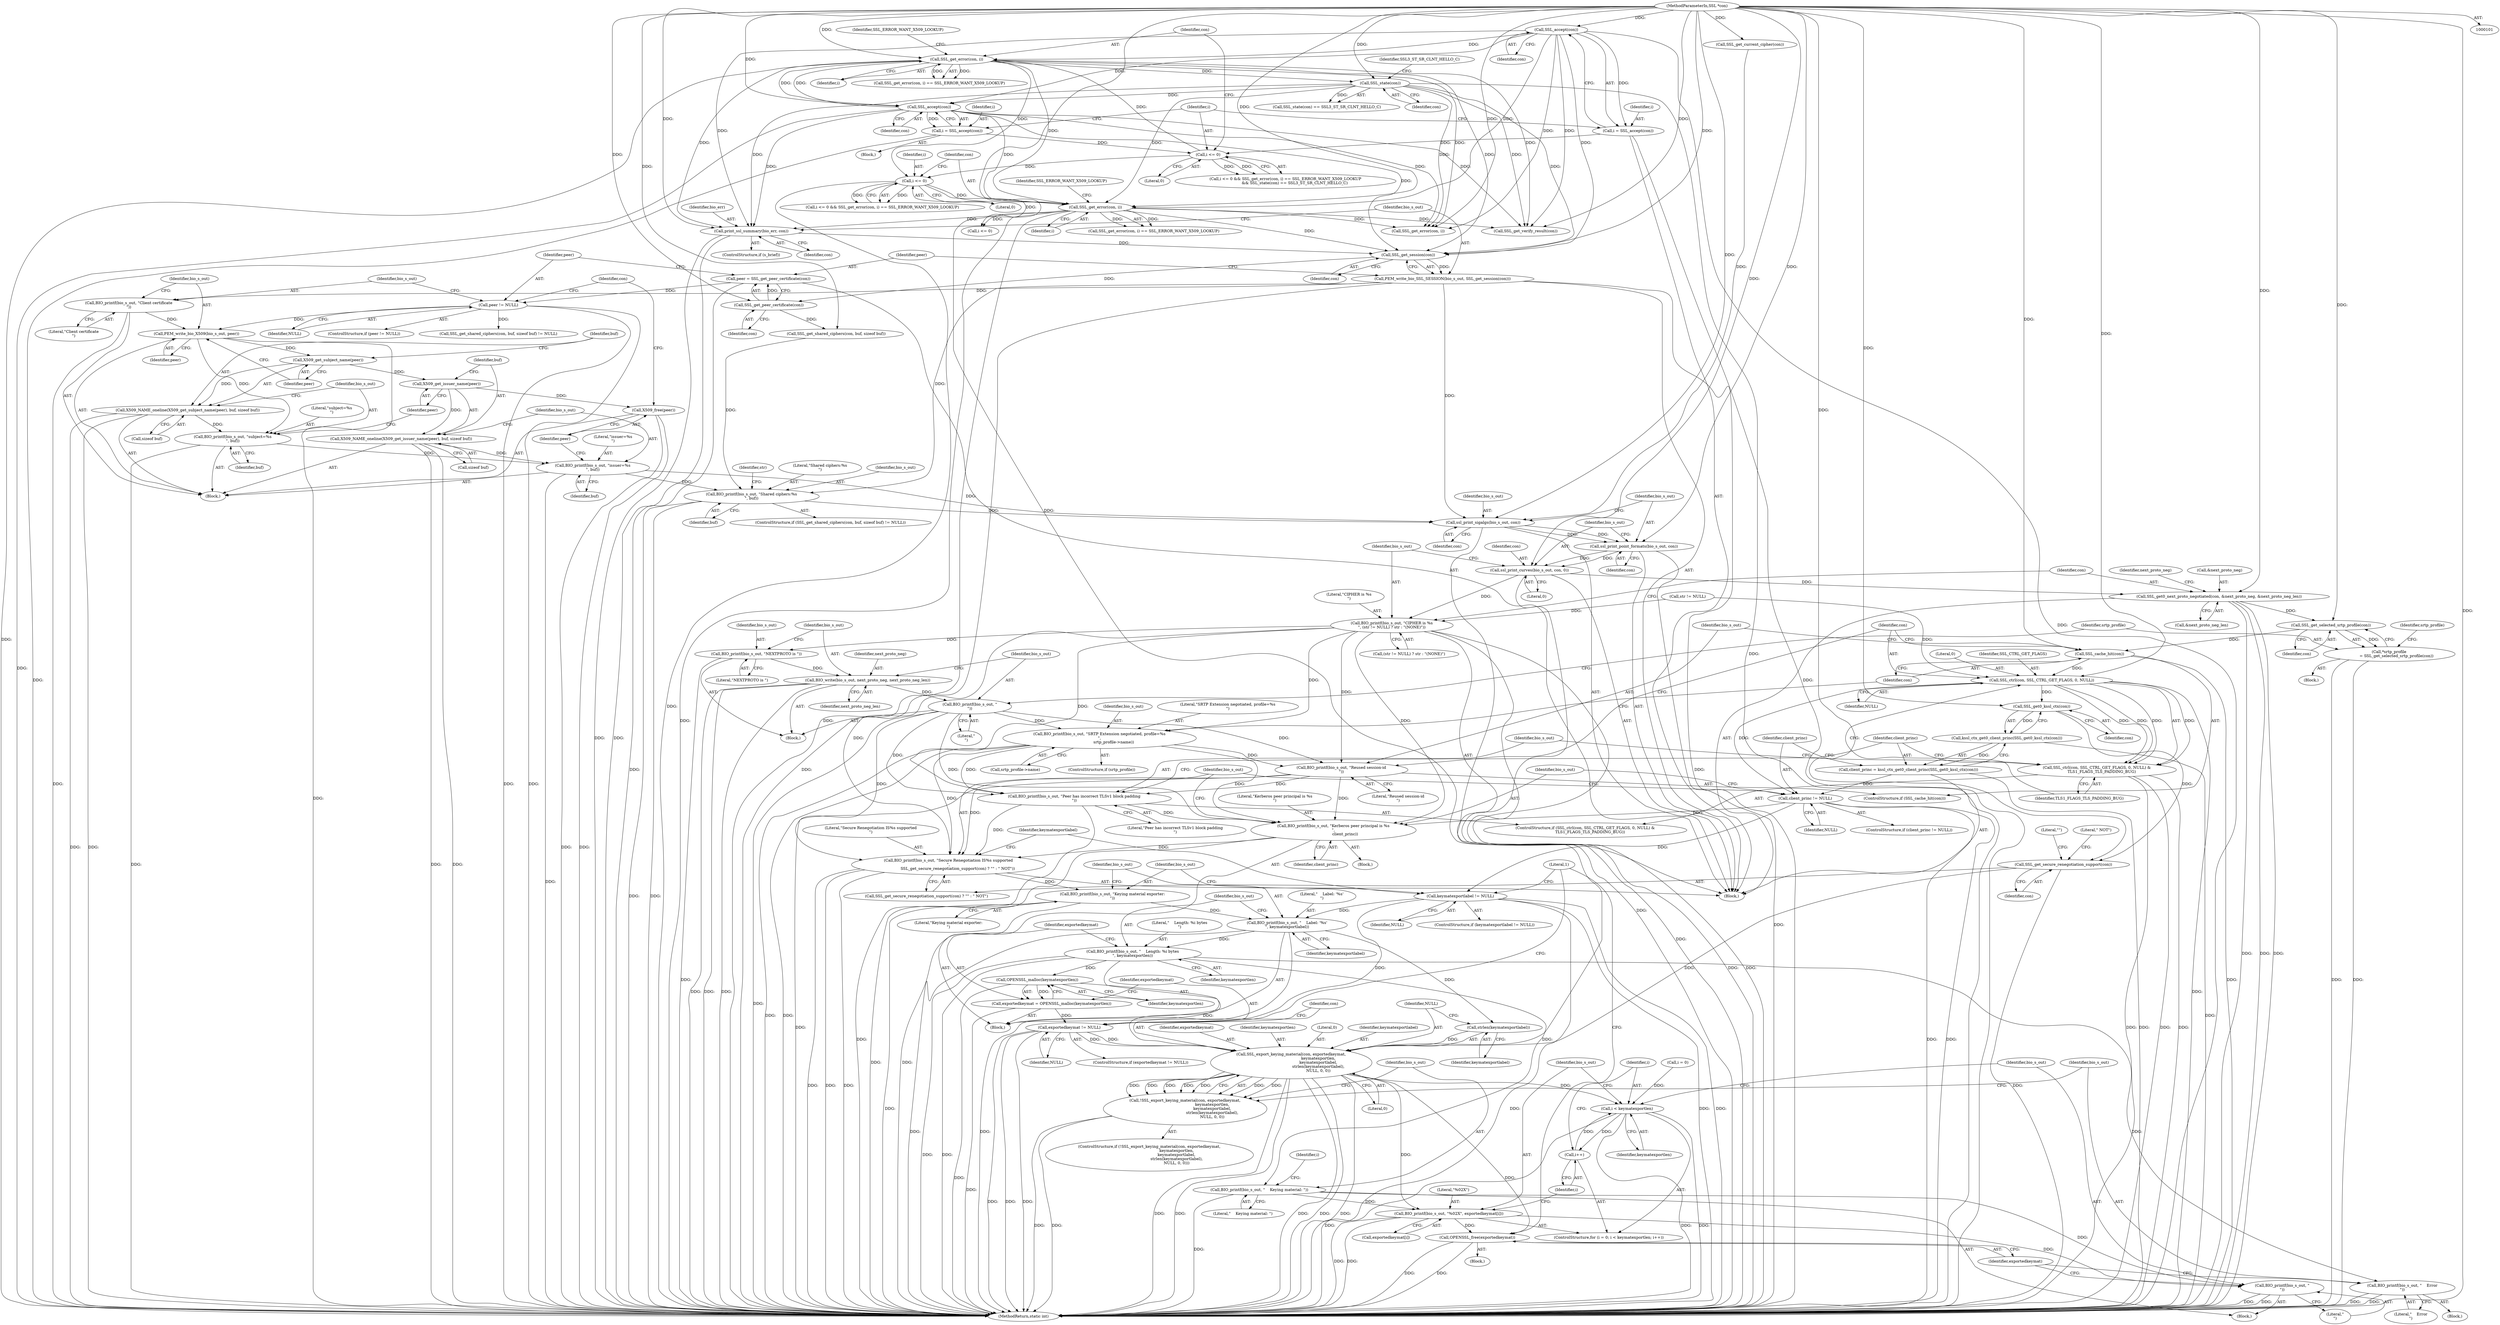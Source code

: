 digraph "0_openssl_259b664f950c2ba66fbf4b0fe5281327904ead21@API" {
"1000257" [label="(Call,PEM_write_bio_X509(bio_s_out, peer))"];
"1000254" [label="(Call,BIO_printf(bio_s_out, \"Client certificate\n\"))"];
"1000241" [label="(Call,PEM_write_bio_SSL_SESSION(bio_s_out, SSL_get_session(con)))"];
"1000243" [label="(Call,SSL_get_session(con))"];
"1000125" [label="(Call,SSL_get_error(con, i))"];
"1000139" [label="(Call,SSL_accept(con))"];
"1000115" [label="(Call,SSL_accept(con))"];
"1000102" [label="(MethodParameterIn,SSL *con)"];
"1000130" [label="(Call,SSL_state(con))"];
"1000120" [label="(Call,i <= 0)"];
"1000113" [label="(Call,i = SSL_accept(con))"];
"1000137" [label="(Call,i = SSL_accept(con))"];
"1000238" [label="(Call,print_ssl_summary(bio_err, con))"];
"1000147" [label="(Call,SSL_get_error(con, i))"];
"1000143" [label="(Call,i <= 0)"];
"1000250" [label="(Call,peer != NULL)"];
"1000245" [label="(Call,peer = SSL_get_peer_certificate(con))"];
"1000247" [label="(Call,SSL_get_peer_certificate(con))"];
"1000261" [label="(Call,X509_get_subject_name(peer))"];
"1000260" [label="(Call,X509_NAME_oneline(X509_get_subject_name(peer), buf, sizeof buf))"];
"1000266" [label="(Call,BIO_printf(bio_s_out, \"subject=%s\n\", buf))"];
"1000276" [label="(Call,BIO_printf(bio_s_out, \"issuer=%s\n\", buf))"];
"1000290" [label="(Call,BIO_printf(bio_s_out, \"Shared ciphers:%s\n\", buf))"];
"1000299" [label="(Call,ssl_print_sigalgs(bio_s_out, con))"];
"1000302" [label="(Call,ssl_print_point_formats(bio_s_out, con))"];
"1000305" [label="(Call,ssl_print_curves(bio_s_out, con, 0))"];
"1000309" [label="(Call,BIO_printf(bio_s_out, \"CIPHER is %s\n\", (str != NULL) ? str : \"(NONE)\"))"];
"1000327" [label="(Call,BIO_printf(bio_s_out, \"NEXTPROTO is \"))"];
"1000330" [label="(Call,BIO_write(bio_s_out, next_proto_neg, next_proto_neg_len))"];
"1000334" [label="(Call,BIO_printf(bio_s_out, \"\n\"))"];
"1000345" [label="(Call,BIO_printf(bio_s_out, \"SRTP Extension negotiated, profile=%s\n\",\n                       srtp_profile->name))"];
"1000354" [label="(Call,BIO_printf(bio_s_out, \"Reused session-id\n\"))"];
"1000365" [label="(Call,BIO_printf(bio_s_out, \"Peer has incorrect TLSv1 block padding\n\"))"];
"1000378" [label="(Call,BIO_printf(bio_s_out, \"Kerberos peer principal is %s\n\",\n                   client_princ))"];
"1000382" [label="(Call,BIO_printf(bio_s_out, \"Secure Renegotiation IS%s supported\n\",\n               SSL_get_secure_renegotiation_support(con) ? \"\" : \" NOT\"))"];
"1000395" [label="(Call,BIO_printf(bio_s_out, \"Keying material exporter:\n\"))"];
"1000398" [label="(Call,BIO_printf(bio_s_out, \"    Label: '%s'\n\", keymatexportlabel))"];
"1000402" [label="(Call,BIO_printf(bio_s_out, \"    Length: %i bytes\n\", keymatexportlen))"];
"1000408" [label="(Call,OPENSSL_malloc(keymatexportlen))"];
"1000406" [label="(Call,exportedkeymat = OPENSSL_malloc(keymatexportlen))"];
"1000411" [label="(Call,exportedkeymat != NULL)"];
"1000417" [label="(Call,SSL_export_keying_material(con, exportedkeymat,\n                                            keymatexportlen,\n                                            keymatexportlabel,\n                                            strlen(keymatexportlabel),\n                                            NULL, 0, 0))"];
"1000416" [label="(Call,!SSL_export_keying_material(con, exportedkeymat,\n                                            keymatexportlen,\n                                            keymatexportlabel,\n                                            strlen(keymatexportlabel),\n                                            NULL, 0, 0))"];
"1000440" [label="(Call,i < keymatexportlen)"];
"1000443" [label="(Call,i++)"];
"1000445" [label="(Call,BIO_printf(bio_s_out, \"%02X\", exportedkeymat[i]))"];
"1000451" [label="(Call,BIO_printf(bio_s_out, \"\n\"))"];
"1000454" [label="(Call,OPENSSL_free(exportedkeymat))"];
"1000428" [label="(Call,BIO_printf(bio_s_out, \"    Error\n\"))"];
"1000433" [label="(Call,BIO_printf(bio_s_out, \"    Keying material: \"))"];
"1000422" [label="(Call,strlen(keymatexportlabel))"];
"1000318" [label="(Call,SSL_get0_next_proto_negotiated(con, &next_proto_neg, &next_proto_neg_len))"];
"1000341" [label="(Call,SSL_get_selected_srtp_profile(con))"];
"1000339" [label="(Call,*srtp_profile\n            = SSL_get_selected_srtp_profile(con))"];
"1000352" [label="(Call,SSL_cache_hit(con))"];
"1000359" [label="(Call,SSL_ctrl(con, SSL_CTRL_GET_FLAGS, 0, NULL))"];
"1000358" [label="(Call,SSL_ctrl(con, SSL_CTRL_GET_FLAGS, 0, NULL) &\n        TLS1_FLAGS_TLS_PADDING_BUG)"];
"1000371" [label="(Call,SSL_get0_kssl_ctx(con))"];
"1000370" [label="(Call,kssl_ctx_get0_client_princ(SSL_get0_kssl_ctx(con)))"];
"1000368" [label="(Call,client_princ = kssl_ctx_get0_client_princ(SSL_get0_kssl_ctx(con)))"];
"1000374" [label="(Call,client_princ != NULL)"];
"1000391" [label="(Call,keymatexportlabel != NULL)"];
"1000386" [label="(Call,SSL_get_secure_renegotiation_support(con))"];
"1000271" [label="(Call,X509_get_issuer_name(peer))"];
"1000270" [label="(Call,X509_NAME_oneline(X509_get_issuer_name(peer), buf, sizeof buf))"];
"1000280" [label="(Call,X509_free(peer))"];
"1000241" [label="(Call,PEM_write_bio_SSL_SESSION(bio_s_out, SSL_get_session(con)))"];
"1000243" [label="(Call,SSL_get_session(con))"];
"1000254" [label="(Call,BIO_printf(bio_s_out, \"Client certificate\n\"))"];
"1000269" [label="(Identifier,buf)"];
"1000355" [label="(Identifier,bio_s_out)"];
"1000383" [label="(Identifier,bio_s_out)"];
"1000435" [label="(Literal,\"    Keying material: \")"];
"1000114" [label="(Identifier,i)"];
"1000332" [label="(Identifier,next_proto_neg)"];
"1000452" [label="(Identifier,bio_s_out)"];
"1000284" [label="(Call,SSL_get_shared_ciphers(con, buf, sizeof buf))"];
"1000347" [label="(Literal,\"SRTP Extension negotiated, profile=%s\n\")"];
"1000322" [label="(Call,&next_proto_neg_len)"];
"1000256" [label="(Literal,\"Client certificate\n\")"];
"1000432" [label="(Block,)"];
"1000266" [label="(Call,BIO_printf(bio_s_out, \"subject=%s\n\", buf))"];
"1000147" [label="(Call,SSL_get_error(con, i))"];
"1000249" [label="(ControlStructure,if (peer != NULL))"];
"1000262" [label="(Identifier,peer)"];
"1000442" [label="(Identifier,keymatexportlen)"];
"1000133" [label="(Block,)"];
"1000348" [label="(Call,srtp_profile->name)"];
"1000404" [label="(Literal,\"    Length: %i bytes\n\")"];
"1000344" [label="(Identifier,srtp_profile)"];
"1000283" [label="(Call,SSL_get_shared_ciphers(con, buf, sizeof buf) != NULL)"];
"1000433" [label="(Call,BIO_printf(bio_s_out, \"    Keying material: \"))"];
"1000331" [label="(Identifier,bio_s_out)"];
"1000278" [label="(Literal,\"issuer=%s\n\")"];
"1000413" [label="(Identifier,NULL)"];
"1000246" [label="(Identifier,peer)"];
"1000137" [label="(Call,i = SSL_accept(con))"];
"1000129" [label="(Call,SSL_state(con) == SSL3_ST_SR_CLNT_HELLO_C)"];
"1000149" [label="(Identifier,i)"];
"1000455" [label="(Identifier,exportedkeymat)"];
"1000410" [label="(ControlStructure,if (exportedkeymat != NULL))"];
"1000370" [label="(Call,kssl_ctx_get0_client_princ(SSL_get0_kssl_ctx(con)))"];
"1000305" [label="(Call,ssl_print_curves(bio_s_out, con, 0))"];
"1000132" [label="(Identifier,SSL3_ST_SR_CLNT_HELLO_C)"];
"1000259" [label="(Identifier,peer)"];
"1000309" [label="(Call,BIO_printf(bio_s_out, \"CIPHER is %s\n\", (str != NULL) ? str : \"(NONE)\"))"];
"1000127" [label="(Identifier,i)"];
"1000422" [label="(Call,strlen(keymatexportlabel))"];
"1000337" [label="(Block,)"];
"1000356" [label="(Literal,\"Reused session-id\n\")"];
"1000333" [label="(Identifier,next_proto_neg_len)"];
"1000124" [label="(Call,SSL_get_error(con, i) == SSL_ERROR_WANT_X509_LOOKUP)"];
"1000120" [label="(Call,i <= 0)"];
"1000319" [label="(Identifier,con)"];
"1000257" [label="(Call,PEM_write_bio_X509(bio_s_out, peer))"];
"1000371" [label="(Call,SSL_get0_kssl_ctx(con))"];
"1000424" [label="(Identifier,NULL)"];
"1000271" [label="(Call,X509_get_issuer_name(peer))"];
"1000311" [label="(Literal,\"CIPHER is %s\n\")"];
"1000146" [label="(Call,SSL_get_error(con, i) == SSL_ERROR_WANT_X509_LOOKUP)"];
"1000343" [label="(ControlStructure,if (srtp_profile))"];
"1000292" [label="(Literal,\"Shared ciphers:%s\n\")"];
"1000377" [label="(Block,)"];
"1000328" [label="(Identifier,bio_s_out)"];
"1000381" [label="(Identifier,client_princ)"];
"1000394" [label="(Block,)"];
"1000242" [label="(Identifier,bio_s_out)"];
"1000445" [label="(Call,BIO_printf(bio_s_out, \"%02X\", exportedkeymat[i]))"];
"1000310" [label="(Identifier,bio_s_out)"];
"1000280" [label="(Call,X509_free(peer))"];
"1000116" [label="(Identifier,con)"];
"1000245" [label="(Call,peer = SSL_get_peer_certificate(con))"];
"1000403" [label="(Identifier,bio_s_out)"];
"1000179" [label="(Call,SSL_get_error(con, i))"];
"1000329" [label="(Literal,\"NEXTPROTO is \")"];
"1000393" [label="(Identifier,NULL)"];
"1000144" [label="(Identifier,i)"];
"1000446" [label="(Identifier,bio_s_out)"];
"1000125" [label="(Call,SSL_get_error(con, i))"];
"1000303" [label="(Identifier,bio_s_out)"];
"1000325" [label="(Identifier,next_proto_neg)"];
"1000128" [label="(Identifier,SSL_ERROR_WANT_X509_LOOKUP)"];
"1000398" [label="(Call,BIO_printf(bio_s_out, \"    Label: '%s'\n\", keymatexportlabel))"];
"1000451" [label="(Call,BIO_printf(bio_s_out, \"\n\"))"];
"1000407" [label="(Identifier,exportedkeymat)"];
"1000419" [label="(Identifier,exportedkeymat)"];
"1000313" [label="(Call,str != NULL)"];
"1000434" [label="(Identifier,bio_s_out)"];
"1000352" [label="(Call,SSL_cache_hit(con))"];
"1000335" [label="(Identifier,bio_s_out)"];
"1000244" [label="(Identifier,con)"];
"1000131" [label="(Identifier,con)"];
"1000429" [label="(Identifier,bio_s_out)"];
"1000264" [label="(Call,sizeof buf)"];
"1000440" [label="(Call,i < keymatexportlen)"];
"1000334" [label="(Call,BIO_printf(bio_s_out, \"\n\"))"];
"1000261" [label="(Call,X509_get_subject_name(peer))"];
"1000138" [label="(Identifier,i)"];
"1000358" [label="(Call,SSL_ctrl(con, SSL_CTRL_GET_FLAGS, 0, NULL) &\n        TLS1_FLAGS_TLS_PADDING_BUG)"];
"1000406" [label="(Call,exportedkeymat = OPENSSL_malloc(keymatexportlen))"];
"1000304" [label="(Identifier,con)"];
"1000143" [label="(Call,i <= 0)"];
"1000302" [label="(Call,ssl_print_point_formats(bio_s_out, con))"];
"1000438" [label="(Identifier,i)"];
"1000308" [label="(Literal,0)"];
"1000130" [label="(Call,SSL_state(con))"];
"1000102" [label="(MethodParameterIn,SSL *con)"];
"1000430" [label="(Literal,\"    Error\n\")"];
"1000285" [label="(Identifier,con)"];
"1000247" [label="(Call,SSL_get_peer_certificate(con))"];
"1000291" [label="(Identifier,bio_s_out)"];
"1000238" [label="(Call,print_ssl_summary(bio_err, con))"];
"1000175" [label="(Call,i <= 0)"];
"1000367" [label="(Literal,\"Peer has incorrect TLSv1 block padding\n\")"];
"1000277" [label="(Identifier,bio_s_out)"];
"1000250" [label="(Call,peer != NULL)"];
"1000376" [label="(Identifier,NULL)"];
"1000268" [label="(Literal,\"subject=%s\n\")"];
"1000140" [label="(Identifier,con)"];
"1000301" [label="(Identifier,con)"];
"1000392" [label="(Identifier,keymatexportlabel)"];
"1000260" [label="(Call,X509_NAME_oneline(X509_get_subject_name(peer), buf, sizeof buf))"];
"1000397" [label="(Literal,\"Keying material exporter:\n\")"];
"1000441" [label="(Identifier,i)"];
"1000389" [label="(Literal,\" NOT\")"];
"1000345" [label="(Call,BIO_printf(bio_s_out, \"SRTP Extension negotiated, profile=%s\n\",\n                       srtp_profile->name))"];
"1000273" [label="(Identifier,buf)"];
"1000139" [label="(Call,SSL_accept(con))"];
"1000122" [label="(Literal,0)"];
"1000380" [label="(Literal,\"Kerberos peer principal is %s\n\")"];
"1000395" [label="(Call,BIO_printf(bio_s_out, \"Keying material exporter:\n\"))"];
"1000251" [label="(Identifier,peer)"];
"1000307" [label="(Identifier,con)"];
"1000318" [label="(Call,SSL_get0_next_proto_negotiated(con, &next_proto_neg, &next_proto_neg_len))"];
"1000126" [label="(Identifier,con)"];
"1000414" [label="(Block,)"];
"1000148" [label="(Identifier,con)"];
"1000270" [label="(Call,X509_NAME_oneline(X509_get_issuer_name(peer), buf, sizeof buf))"];
"1000375" [label="(Identifier,client_princ)"];
"1000457" [label="(Literal,1)"];
"1000363" [label="(Identifier,NULL)"];
"1000458" [label="(MethodReturn,static int)"];
"1000444" [label="(Identifier,i)"];
"1000385" [label="(Call,SSL_get_secure_renegotiation_support(con) ? \"\" : \" NOT\")"];
"1000426" [label="(Literal,0)"];
"1000418" [label="(Identifier,con)"];
"1000364" [label="(Identifier,TLS1_FLAGS_TLS_PADDING_BUG)"];
"1000103" [label="(Block,)"];
"1000306" [label="(Identifier,bio_s_out)"];
"1000330" [label="(Call,BIO_write(bio_s_out, next_proto_neg, next_proto_neg_len))"];
"1000379" [label="(Identifier,bio_s_out)"];
"1000366" [label="(Identifier,bio_s_out)"];
"1000400" [label="(Literal,\"    Label: '%s'\n\")"];
"1000362" [label="(Literal,0)"];
"1000411" [label="(Call,exportedkeymat != NULL)"];
"1000326" [label="(Block,)"];
"1000267" [label="(Identifier,bio_s_out)"];
"1000454" [label="(Call,OPENSSL_free(exportedkeymat))"];
"1000453" [label="(Literal,\"\n\")"];
"1000339" [label="(Call,*srtp_profile\n            = SSL_get_selected_srtp_profile(con))"];
"1000368" [label="(Call,client_princ = kssl_ctx_get0_client_princ(SSL_get0_kssl_ctx(con)))"];
"1000391" [label="(Call,keymatexportlabel != NULL)"];
"1000121" [label="(Identifier,i)"];
"1000295" [label="(Identifier,str)"];
"1000351" [label="(ControlStructure,if (SSL_cache_hit(con)))"];
"1000412" [label="(Identifier,exportedkeymat)"];
"1000417" [label="(Call,SSL_export_keying_material(con, exportedkeymat,\n                                            keymatexportlen,\n                                            keymatexportlabel,\n                                            strlen(keymatexportlabel),\n                                            NULL, 0, 0))"];
"1000360" [label="(Identifier,con)"];
"1000423" [label="(Identifier,keymatexportlabel)"];
"1000420" [label="(Identifier,keymatexportlen)"];
"1000341" [label="(Call,SSL_get_selected_srtp_profile(con))"];
"1000220" [label="(Call,SSL_get_verify_result(con))"];
"1000384" [label="(Literal,\"Secure Renegotiation IS%s supported\n\")"];
"1000239" [label="(Identifier,bio_err)"];
"1000382" [label="(Call,BIO_printf(bio_s_out, \"Secure Renegotiation IS%s supported\n\",\n               SSL_get_secure_renegotiation_support(con) ? \"\" : \" NOT\"))"];
"1000399" [label="(Identifier,bio_s_out)"];
"1000390" [label="(ControlStructure,if (keymatexportlabel != NULL))"];
"1000297" [label="(Call,SSL_get_current_cipher(con))"];
"1000272" [label="(Identifier,peer)"];
"1000258" [label="(Identifier,bio_s_out)"];
"1000290" [label="(Call,BIO_printf(bio_s_out, \"Shared ciphers:%s\n\", buf))"];
"1000300" [label="(Identifier,bio_s_out)"];
"1000346" [label="(Identifier,bio_s_out)"];
"1000281" [label="(Identifier,peer)"];
"1000428" [label="(Call,BIO_printf(bio_s_out, \"    Error\n\"))"];
"1000276" [label="(Call,BIO_printf(bio_s_out, \"issuer=%s\n\", buf))"];
"1000401" [label="(Identifier,keymatexportlabel)"];
"1000357" [label="(ControlStructure,if (SSL_ctrl(con, SSL_CTRL_GET_FLAGS, 0, NULL) &\n        TLS1_FLAGS_TLS_PADDING_BUG))"];
"1000299" [label="(Call,ssl_print_sigalgs(bio_s_out, con))"];
"1000373" [label="(ControlStructure,if (client_princ != NULL))"];
"1000436" [label="(ControlStructure,for (i = 0; i < keymatexportlen; i++))"];
"1000113" [label="(Call,i = SSL_accept(con))"];
"1000263" [label="(Identifier,buf)"];
"1000415" [label="(ControlStructure,if (!SSL_export_keying_material(con, exportedkeymat,\n                                            keymatexportlen,\n                                            keymatexportlabel,\n                                            strlen(keymatexportlabel),\n                                            NULL, 0, 0)))"];
"1000388" [label="(Literal,\"\")"];
"1000274" [label="(Call,sizeof buf)"];
"1000437" [label="(Call,i = 0)"];
"1000293" [label="(Identifier,buf)"];
"1000448" [label="(Call,exportedkeymat[i])"];
"1000327" [label="(Call,BIO_printf(bio_s_out, \"NEXTPROTO is \"))"];
"1000387" [label="(Identifier,con)"];
"1000248" [label="(Identifier,con)"];
"1000365" [label="(Call,BIO_printf(bio_s_out, \"Peer has incorrect TLSv1 block padding\n\"))"];
"1000336" [label="(Literal,\"\n\")"];
"1000386" [label="(Call,SSL_get_secure_renegotiation_support(con))"];
"1000252" [label="(Identifier,NULL)"];
"1000361" [label="(Identifier,SSL_CTRL_GET_FLAGS)"];
"1000279" [label="(Identifier,buf)"];
"1000408" [label="(Call,OPENSSL_malloc(keymatexportlen))"];
"1000354" [label="(Call,BIO_printf(bio_s_out, \"Reused session-id\n\"))"];
"1000427" [label="(Block,)"];
"1000425" [label="(Literal,0)"];
"1000447" [label="(Literal,\"%02X\")"];
"1000342" [label="(Identifier,con)"];
"1000369" [label="(Identifier,client_princ)"];
"1000150" [label="(Identifier,SSL_ERROR_WANT_X509_LOOKUP)"];
"1000253" [label="(Block,)"];
"1000374" [label="(Call,client_princ != NULL)"];
"1000372" [label="(Identifier,con)"];
"1000236" [label="(ControlStructure,if (s_brief))"];
"1000115" [label="(Call,SSL_accept(con))"];
"1000240" [label="(Identifier,con)"];
"1000396" [label="(Identifier,bio_s_out)"];
"1000312" [label="(Call,(str != NULL) ? str : \"(NONE)\")"];
"1000340" [label="(Identifier,srtp_profile)"];
"1000402" [label="(Call,BIO_printf(bio_s_out, \"    Length: %i bytes\n\", keymatexportlen))"];
"1000142" [label="(Call,i <= 0 && SSL_get_error(con, i) == SSL_ERROR_WANT_X509_LOOKUP)"];
"1000416" [label="(Call,!SSL_export_keying_material(con, exportedkeymat,\n                                            keymatexportlen,\n                                            keymatexportlabel,\n                                            strlen(keymatexportlabel),\n                                            NULL, 0, 0))"];
"1000282" [label="(ControlStructure,if (SSL_get_shared_ciphers(con, buf, sizeof buf) != NULL))"];
"1000359" [label="(Call,SSL_ctrl(con, SSL_CTRL_GET_FLAGS, 0, NULL))"];
"1000353" [label="(Identifier,con)"];
"1000378" [label="(Call,BIO_printf(bio_s_out, \"Kerberos peer principal is %s\n\",\n                   client_princ))"];
"1000409" [label="(Identifier,keymatexportlen)"];
"1000421" [label="(Identifier,keymatexportlabel)"];
"1000405" [label="(Identifier,keymatexportlen)"];
"1000320" [label="(Call,&next_proto_neg)"];
"1000255" [label="(Identifier,bio_s_out)"];
"1000443" [label="(Call,i++)"];
"1000119" [label="(Call,i <= 0 && SSL_get_error(con, i) == SSL_ERROR_WANT_X509_LOOKUP\n               && SSL_state(con) == SSL3_ST_SR_CLNT_HELLO_C)"];
"1000145" [label="(Literal,0)"];
"1000257" -> "1000253"  [label="AST: "];
"1000257" -> "1000259"  [label="CFG: "];
"1000258" -> "1000257"  [label="AST: "];
"1000259" -> "1000257"  [label="AST: "];
"1000262" -> "1000257"  [label="CFG: "];
"1000257" -> "1000458"  [label="DDG: "];
"1000254" -> "1000257"  [label="DDG: "];
"1000250" -> "1000257"  [label="DDG: "];
"1000257" -> "1000261"  [label="DDG: "];
"1000257" -> "1000266"  [label="DDG: "];
"1000254" -> "1000253"  [label="AST: "];
"1000254" -> "1000256"  [label="CFG: "];
"1000255" -> "1000254"  [label="AST: "];
"1000256" -> "1000254"  [label="AST: "];
"1000258" -> "1000254"  [label="CFG: "];
"1000254" -> "1000458"  [label="DDG: "];
"1000241" -> "1000254"  [label="DDG: "];
"1000241" -> "1000103"  [label="AST: "];
"1000241" -> "1000243"  [label="CFG: "];
"1000242" -> "1000241"  [label="AST: "];
"1000243" -> "1000241"  [label="AST: "];
"1000246" -> "1000241"  [label="CFG: "];
"1000241" -> "1000458"  [label="DDG: "];
"1000241" -> "1000458"  [label="DDG: "];
"1000243" -> "1000241"  [label="DDG: "];
"1000241" -> "1000290"  [label="DDG: "];
"1000241" -> "1000299"  [label="DDG: "];
"1000243" -> "1000244"  [label="CFG: "];
"1000244" -> "1000243"  [label="AST: "];
"1000125" -> "1000243"  [label="DDG: "];
"1000238" -> "1000243"  [label="DDG: "];
"1000139" -> "1000243"  [label="DDG: "];
"1000147" -> "1000243"  [label="DDG: "];
"1000115" -> "1000243"  [label="DDG: "];
"1000130" -> "1000243"  [label="DDG: "];
"1000102" -> "1000243"  [label="DDG: "];
"1000243" -> "1000247"  [label="DDG: "];
"1000125" -> "1000124"  [label="AST: "];
"1000125" -> "1000127"  [label="CFG: "];
"1000126" -> "1000125"  [label="AST: "];
"1000127" -> "1000125"  [label="AST: "];
"1000128" -> "1000125"  [label="CFG: "];
"1000125" -> "1000458"  [label="DDG: "];
"1000125" -> "1000124"  [label="DDG: "];
"1000125" -> "1000124"  [label="DDG: "];
"1000139" -> "1000125"  [label="DDG: "];
"1000115" -> "1000125"  [label="DDG: "];
"1000102" -> "1000125"  [label="DDG: "];
"1000120" -> "1000125"  [label="DDG: "];
"1000125" -> "1000130"  [label="DDG: "];
"1000125" -> "1000139"  [label="DDG: "];
"1000125" -> "1000143"  [label="DDG: "];
"1000125" -> "1000147"  [label="DDG: "];
"1000125" -> "1000179"  [label="DDG: "];
"1000125" -> "1000220"  [label="DDG: "];
"1000125" -> "1000238"  [label="DDG: "];
"1000139" -> "1000137"  [label="AST: "];
"1000139" -> "1000140"  [label="CFG: "];
"1000140" -> "1000139"  [label="AST: "];
"1000137" -> "1000139"  [label="CFG: "];
"1000139" -> "1000458"  [label="DDG: "];
"1000139" -> "1000137"  [label="DDG: "];
"1000115" -> "1000139"  [label="DDG: "];
"1000130" -> "1000139"  [label="DDG: "];
"1000102" -> "1000139"  [label="DDG: "];
"1000139" -> "1000147"  [label="DDG: "];
"1000139" -> "1000179"  [label="DDG: "];
"1000139" -> "1000220"  [label="DDG: "];
"1000139" -> "1000238"  [label="DDG: "];
"1000115" -> "1000113"  [label="AST: "];
"1000115" -> "1000116"  [label="CFG: "];
"1000116" -> "1000115"  [label="AST: "];
"1000113" -> "1000115"  [label="CFG: "];
"1000115" -> "1000458"  [label="DDG: "];
"1000115" -> "1000113"  [label="DDG: "];
"1000102" -> "1000115"  [label="DDG: "];
"1000115" -> "1000147"  [label="DDG: "];
"1000115" -> "1000179"  [label="DDG: "];
"1000115" -> "1000220"  [label="DDG: "];
"1000115" -> "1000238"  [label="DDG: "];
"1000102" -> "1000101"  [label="AST: "];
"1000102" -> "1000458"  [label="DDG: "];
"1000102" -> "1000130"  [label="DDG: "];
"1000102" -> "1000147"  [label="DDG: "];
"1000102" -> "1000179"  [label="DDG: "];
"1000102" -> "1000220"  [label="DDG: "];
"1000102" -> "1000238"  [label="DDG: "];
"1000102" -> "1000247"  [label="DDG: "];
"1000102" -> "1000284"  [label="DDG: "];
"1000102" -> "1000297"  [label="DDG: "];
"1000102" -> "1000299"  [label="DDG: "];
"1000102" -> "1000302"  [label="DDG: "];
"1000102" -> "1000305"  [label="DDG: "];
"1000102" -> "1000318"  [label="DDG: "];
"1000102" -> "1000341"  [label="DDG: "];
"1000102" -> "1000352"  [label="DDG: "];
"1000102" -> "1000359"  [label="DDG: "];
"1000102" -> "1000371"  [label="DDG: "];
"1000102" -> "1000386"  [label="DDG: "];
"1000102" -> "1000417"  [label="DDG: "];
"1000130" -> "1000129"  [label="AST: "];
"1000130" -> "1000131"  [label="CFG: "];
"1000131" -> "1000130"  [label="AST: "];
"1000132" -> "1000130"  [label="CFG: "];
"1000130" -> "1000458"  [label="DDG: "];
"1000130" -> "1000129"  [label="DDG: "];
"1000130" -> "1000147"  [label="DDG: "];
"1000130" -> "1000179"  [label="DDG: "];
"1000130" -> "1000220"  [label="DDG: "];
"1000130" -> "1000238"  [label="DDG: "];
"1000120" -> "1000119"  [label="AST: "];
"1000120" -> "1000122"  [label="CFG: "];
"1000121" -> "1000120"  [label="AST: "];
"1000122" -> "1000120"  [label="AST: "];
"1000126" -> "1000120"  [label="CFG: "];
"1000119" -> "1000120"  [label="CFG: "];
"1000120" -> "1000119"  [label="DDG: "];
"1000120" -> "1000119"  [label="DDG: "];
"1000113" -> "1000120"  [label="DDG: "];
"1000137" -> "1000120"  [label="DDG: "];
"1000120" -> "1000143"  [label="DDG: "];
"1000113" -> "1000103"  [label="AST: "];
"1000114" -> "1000113"  [label="AST: "];
"1000121" -> "1000113"  [label="CFG: "];
"1000113" -> "1000458"  [label="DDG: "];
"1000137" -> "1000133"  [label="AST: "];
"1000138" -> "1000137"  [label="AST: "];
"1000121" -> "1000137"  [label="CFG: "];
"1000137" -> "1000458"  [label="DDG: "];
"1000238" -> "1000236"  [label="AST: "];
"1000238" -> "1000240"  [label="CFG: "];
"1000239" -> "1000238"  [label="AST: "];
"1000240" -> "1000238"  [label="AST: "];
"1000242" -> "1000238"  [label="CFG: "];
"1000238" -> "1000458"  [label="DDG: "];
"1000238" -> "1000458"  [label="DDG: "];
"1000147" -> "1000238"  [label="DDG: "];
"1000147" -> "1000146"  [label="AST: "];
"1000147" -> "1000149"  [label="CFG: "];
"1000148" -> "1000147"  [label="AST: "];
"1000149" -> "1000147"  [label="AST: "];
"1000150" -> "1000147"  [label="CFG: "];
"1000147" -> "1000458"  [label="DDG: "];
"1000147" -> "1000458"  [label="DDG: "];
"1000147" -> "1000146"  [label="DDG: "];
"1000147" -> "1000146"  [label="DDG: "];
"1000143" -> "1000147"  [label="DDG: "];
"1000147" -> "1000175"  [label="DDG: "];
"1000147" -> "1000179"  [label="DDG: "];
"1000147" -> "1000220"  [label="DDG: "];
"1000143" -> "1000142"  [label="AST: "];
"1000143" -> "1000145"  [label="CFG: "];
"1000144" -> "1000143"  [label="AST: "];
"1000145" -> "1000143"  [label="AST: "];
"1000148" -> "1000143"  [label="CFG: "];
"1000142" -> "1000143"  [label="CFG: "];
"1000143" -> "1000458"  [label="DDG: "];
"1000143" -> "1000142"  [label="DDG: "];
"1000143" -> "1000142"  [label="DDG: "];
"1000143" -> "1000175"  [label="DDG: "];
"1000250" -> "1000249"  [label="AST: "];
"1000250" -> "1000252"  [label="CFG: "];
"1000251" -> "1000250"  [label="AST: "];
"1000252" -> "1000250"  [label="AST: "];
"1000255" -> "1000250"  [label="CFG: "];
"1000285" -> "1000250"  [label="CFG: "];
"1000250" -> "1000458"  [label="DDG: "];
"1000250" -> "1000458"  [label="DDG: "];
"1000245" -> "1000250"  [label="DDG: "];
"1000250" -> "1000283"  [label="DDG: "];
"1000245" -> "1000103"  [label="AST: "];
"1000245" -> "1000247"  [label="CFG: "];
"1000246" -> "1000245"  [label="AST: "];
"1000247" -> "1000245"  [label="AST: "];
"1000251" -> "1000245"  [label="CFG: "];
"1000245" -> "1000458"  [label="DDG: "];
"1000247" -> "1000245"  [label="DDG: "];
"1000247" -> "1000248"  [label="CFG: "];
"1000248" -> "1000247"  [label="AST: "];
"1000247" -> "1000284"  [label="DDG: "];
"1000261" -> "1000260"  [label="AST: "];
"1000261" -> "1000262"  [label="CFG: "];
"1000262" -> "1000261"  [label="AST: "];
"1000263" -> "1000261"  [label="CFG: "];
"1000261" -> "1000260"  [label="DDG: "];
"1000261" -> "1000271"  [label="DDG: "];
"1000260" -> "1000253"  [label="AST: "];
"1000260" -> "1000264"  [label="CFG: "];
"1000263" -> "1000260"  [label="AST: "];
"1000264" -> "1000260"  [label="AST: "];
"1000267" -> "1000260"  [label="CFG: "];
"1000260" -> "1000458"  [label="DDG: "];
"1000260" -> "1000458"  [label="DDG: "];
"1000260" -> "1000266"  [label="DDG: "];
"1000266" -> "1000253"  [label="AST: "];
"1000266" -> "1000269"  [label="CFG: "];
"1000267" -> "1000266"  [label="AST: "];
"1000268" -> "1000266"  [label="AST: "];
"1000269" -> "1000266"  [label="AST: "];
"1000272" -> "1000266"  [label="CFG: "];
"1000266" -> "1000458"  [label="DDG: "];
"1000266" -> "1000276"  [label="DDG: "];
"1000276" -> "1000253"  [label="AST: "];
"1000276" -> "1000279"  [label="CFG: "];
"1000277" -> "1000276"  [label="AST: "];
"1000278" -> "1000276"  [label="AST: "];
"1000279" -> "1000276"  [label="AST: "];
"1000281" -> "1000276"  [label="CFG: "];
"1000276" -> "1000458"  [label="DDG: "];
"1000270" -> "1000276"  [label="DDG: "];
"1000276" -> "1000290"  [label="DDG: "];
"1000276" -> "1000299"  [label="DDG: "];
"1000290" -> "1000282"  [label="AST: "];
"1000290" -> "1000293"  [label="CFG: "];
"1000291" -> "1000290"  [label="AST: "];
"1000292" -> "1000290"  [label="AST: "];
"1000293" -> "1000290"  [label="AST: "];
"1000295" -> "1000290"  [label="CFG: "];
"1000290" -> "1000458"  [label="DDG: "];
"1000290" -> "1000458"  [label="DDG: "];
"1000284" -> "1000290"  [label="DDG: "];
"1000290" -> "1000299"  [label="DDG: "];
"1000299" -> "1000103"  [label="AST: "];
"1000299" -> "1000301"  [label="CFG: "];
"1000300" -> "1000299"  [label="AST: "];
"1000301" -> "1000299"  [label="AST: "];
"1000303" -> "1000299"  [label="CFG: "];
"1000299" -> "1000458"  [label="DDG: "];
"1000297" -> "1000299"  [label="DDG: "];
"1000299" -> "1000302"  [label="DDG: "];
"1000299" -> "1000302"  [label="DDG: "];
"1000302" -> "1000103"  [label="AST: "];
"1000302" -> "1000304"  [label="CFG: "];
"1000303" -> "1000302"  [label="AST: "];
"1000304" -> "1000302"  [label="AST: "];
"1000306" -> "1000302"  [label="CFG: "];
"1000302" -> "1000458"  [label="DDG: "];
"1000302" -> "1000305"  [label="DDG: "];
"1000302" -> "1000305"  [label="DDG: "];
"1000305" -> "1000103"  [label="AST: "];
"1000305" -> "1000308"  [label="CFG: "];
"1000306" -> "1000305"  [label="AST: "];
"1000307" -> "1000305"  [label="AST: "];
"1000308" -> "1000305"  [label="AST: "];
"1000310" -> "1000305"  [label="CFG: "];
"1000305" -> "1000458"  [label="DDG: "];
"1000305" -> "1000309"  [label="DDG: "];
"1000305" -> "1000318"  [label="DDG: "];
"1000309" -> "1000103"  [label="AST: "];
"1000309" -> "1000312"  [label="CFG: "];
"1000310" -> "1000309"  [label="AST: "];
"1000311" -> "1000309"  [label="AST: "];
"1000312" -> "1000309"  [label="AST: "];
"1000319" -> "1000309"  [label="CFG: "];
"1000309" -> "1000458"  [label="DDG: "];
"1000309" -> "1000458"  [label="DDG: "];
"1000313" -> "1000309"  [label="DDG: "];
"1000309" -> "1000327"  [label="DDG: "];
"1000309" -> "1000345"  [label="DDG: "];
"1000309" -> "1000354"  [label="DDG: "];
"1000309" -> "1000365"  [label="DDG: "];
"1000309" -> "1000378"  [label="DDG: "];
"1000309" -> "1000382"  [label="DDG: "];
"1000327" -> "1000326"  [label="AST: "];
"1000327" -> "1000329"  [label="CFG: "];
"1000328" -> "1000327"  [label="AST: "];
"1000329" -> "1000327"  [label="AST: "];
"1000331" -> "1000327"  [label="CFG: "];
"1000327" -> "1000458"  [label="DDG: "];
"1000327" -> "1000330"  [label="DDG: "];
"1000330" -> "1000326"  [label="AST: "];
"1000330" -> "1000333"  [label="CFG: "];
"1000331" -> "1000330"  [label="AST: "];
"1000332" -> "1000330"  [label="AST: "];
"1000333" -> "1000330"  [label="AST: "];
"1000335" -> "1000330"  [label="CFG: "];
"1000330" -> "1000458"  [label="DDG: "];
"1000330" -> "1000458"  [label="DDG: "];
"1000330" -> "1000458"  [label="DDG: "];
"1000330" -> "1000334"  [label="DDG: "];
"1000334" -> "1000326"  [label="AST: "];
"1000334" -> "1000336"  [label="CFG: "];
"1000335" -> "1000334"  [label="AST: "];
"1000336" -> "1000334"  [label="AST: "];
"1000340" -> "1000334"  [label="CFG: "];
"1000334" -> "1000458"  [label="DDG: "];
"1000334" -> "1000345"  [label="DDG: "];
"1000334" -> "1000354"  [label="DDG: "];
"1000334" -> "1000365"  [label="DDG: "];
"1000334" -> "1000378"  [label="DDG: "];
"1000334" -> "1000382"  [label="DDG: "];
"1000345" -> "1000343"  [label="AST: "];
"1000345" -> "1000348"  [label="CFG: "];
"1000346" -> "1000345"  [label="AST: "];
"1000347" -> "1000345"  [label="AST: "];
"1000348" -> "1000345"  [label="AST: "];
"1000353" -> "1000345"  [label="CFG: "];
"1000345" -> "1000458"  [label="DDG: "];
"1000345" -> "1000458"  [label="DDG: "];
"1000345" -> "1000354"  [label="DDG: "];
"1000345" -> "1000365"  [label="DDG: "];
"1000345" -> "1000378"  [label="DDG: "];
"1000345" -> "1000382"  [label="DDG: "];
"1000354" -> "1000351"  [label="AST: "];
"1000354" -> "1000356"  [label="CFG: "];
"1000355" -> "1000354"  [label="AST: "];
"1000356" -> "1000354"  [label="AST: "];
"1000360" -> "1000354"  [label="CFG: "];
"1000354" -> "1000458"  [label="DDG: "];
"1000354" -> "1000365"  [label="DDG: "];
"1000354" -> "1000378"  [label="DDG: "];
"1000354" -> "1000382"  [label="DDG: "];
"1000365" -> "1000357"  [label="AST: "];
"1000365" -> "1000367"  [label="CFG: "];
"1000366" -> "1000365"  [label="AST: "];
"1000367" -> "1000365"  [label="AST: "];
"1000369" -> "1000365"  [label="CFG: "];
"1000365" -> "1000458"  [label="DDG: "];
"1000365" -> "1000378"  [label="DDG: "];
"1000365" -> "1000382"  [label="DDG: "];
"1000378" -> "1000377"  [label="AST: "];
"1000378" -> "1000381"  [label="CFG: "];
"1000379" -> "1000378"  [label="AST: "];
"1000380" -> "1000378"  [label="AST: "];
"1000381" -> "1000378"  [label="AST: "];
"1000383" -> "1000378"  [label="CFG: "];
"1000378" -> "1000458"  [label="DDG: "];
"1000378" -> "1000458"  [label="DDG: "];
"1000374" -> "1000378"  [label="DDG: "];
"1000378" -> "1000382"  [label="DDG: "];
"1000382" -> "1000103"  [label="AST: "];
"1000382" -> "1000385"  [label="CFG: "];
"1000383" -> "1000382"  [label="AST: "];
"1000384" -> "1000382"  [label="AST: "];
"1000385" -> "1000382"  [label="AST: "];
"1000392" -> "1000382"  [label="CFG: "];
"1000382" -> "1000458"  [label="DDG: "];
"1000382" -> "1000458"  [label="DDG: "];
"1000382" -> "1000458"  [label="DDG: "];
"1000382" -> "1000395"  [label="DDG: "];
"1000395" -> "1000394"  [label="AST: "];
"1000395" -> "1000397"  [label="CFG: "];
"1000396" -> "1000395"  [label="AST: "];
"1000397" -> "1000395"  [label="AST: "];
"1000399" -> "1000395"  [label="CFG: "];
"1000395" -> "1000458"  [label="DDG: "];
"1000395" -> "1000398"  [label="DDG: "];
"1000398" -> "1000394"  [label="AST: "];
"1000398" -> "1000401"  [label="CFG: "];
"1000399" -> "1000398"  [label="AST: "];
"1000400" -> "1000398"  [label="AST: "];
"1000401" -> "1000398"  [label="AST: "];
"1000403" -> "1000398"  [label="CFG: "];
"1000398" -> "1000458"  [label="DDG: "];
"1000398" -> "1000458"  [label="DDG: "];
"1000391" -> "1000398"  [label="DDG: "];
"1000398" -> "1000402"  [label="DDG: "];
"1000398" -> "1000422"  [label="DDG: "];
"1000402" -> "1000394"  [label="AST: "];
"1000402" -> "1000405"  [label="CFG: "];
"1000403" -> "1000402"  [label="AST: "];
"1000404" -> "1000402"  [label="AST: "];
"1000405" -> "1000402"  [label="AST: "];
"1000407" -> "1000402"  [label="CFG: "];
"1000402" -> "1000458"  [label="DDG: "];
"1000402" -> "1000458"  [label="DDG: "];
"1000402" -> "1000408"  [label="DDG: "];
"1000402" -> "1000428"  [label="DDG: "];
"1000402" -> "1000433"  [label="DDG: "];
"1000408" -> "1000406"  [label="AST: "];
"1000408" -> "1000409"  [label="CFG: "];
"1000409" -> "1000408"  [label="AST: "];
"1000406" -> "1000408"  [label="CFG: "];
"1000408" -> "1000458"  [label="DDG: "];
"1000408" -> "1000406"  [label="DDG: "];
"1000408" -> "1000417"  [label="DDG: "];
"1000406" -> "1000394"  [label="AST: "];
"1000407" -> "1000406"  [label="AST: "];
"1000412" -> "1000406"  [label="CFG: "];
"1000406" -> "1000458"  [label="DDG: "];
"1000406" -> "1000411"  [label="DDG: "];
"1000411" -> "1000410"  [label="AST: "];
"1000411" -> "1000413"  [label="CFG: "];
"1000412" -> "1000411"  [label="AST: "];
"1000413" -> "1000411"  [label="AST: "];
"1000418" -> "1000411"  [label="CFG: "];
"1000457" -> "1000411"  [label="CFG: "];
"1000411" -> "1000458"  [label="DDG: "];
"1000411" -> "1000458"  [label="DDG: "];
"1000411" -> "1000458"  [label="DDG: "];
"1000391" -> "1000411"  [label="DDG: "];
"1000411" -> "1000417"  [label="DDG: "];
"1000411" -> "1000417"  [label="DDG: "];
"1000417" -> "1000416"  [label="AST: "];
"1000417" -> "1000426"  [label="CFG: "];
"1000418" -> "1000417"  [label="AST: "];
"1000419" -> "1000417"  [label="AST: "];
"1000420" -> "1000417"  [label="AST: "];
"1000421" -> "1000417"  [label="AST: "];
"1000422" -> "1000417"  [label="AST: "];
"1000424" -> "1000417"  [label="AST: "];
"1000425" -> "1000417"  [label="AST: "];
"1000426" -> "1000417"  [label="AST: "];
"1000416" -> "1000417"  [label="CFG: "];
"1000417" -> "1000458"  [label="DDG: "];
"1000417" -> "1000458"  [label="DDG: "];
"1000417" -> "1000458"  [label="DDG: "];
"1000417" -> "1000458"  [label="DDG: "];
"1000417" -> "1000458"  [label="DDG: "];
"1000417" -> "1000416"  [label="DDG: "];
"1000417" -> "1000416"  [label="DDG: "];
"1000417" -> "1000416"  [label="DDG: "];
"1000417" -> "1000416"  [label="DDG: "];
"1000417" -> "1000416"  [label="DDG: "];
"1000417" -> "1000416"  [label="DDG: "];
"1000417" -> "1000416"  [label="DDG: "];
"1000386" -> "1000417"  [label="DDG: "];
"1000422" -> "1000417"  [label="DDG: "];
"1000417" -> "1000440"  [label="DDG: "];
"1000417" -> "1000445"  [label="DDG: "];
"1000417" -> "1000454"  [label="DDG: "];
"1000416" -> "1000415"  [label="AST: "];
"1000429" -> "1000416"  [label="CFG: "];
"1000434" -> "1000416"  [label="CFG: "];
"1000416" -> "1000458"  [label="DDG: "];
"1000416" -> "1000458"  [label="DDG: "];
"1000440" -> "1000436"  [label="AST: "];
"1000440" -> "1000442"  [label="CFG: "];
"1000441" -> "1000440"  [label="AST: "];
"1000442" -> "1000440"  [label="AST: "];
"1000446" -> "1000440"  [label="CFG: "];
"1000452" -> "1000440"  [label="CFG: "];
"1000440" -> "1000458"  [label="DDG: "];
"1000440" -> "1000458"  [label="DDG: "];
"1000440" -> "1000458"  [label="DDG: "];
"1000437" -> "1000440"  [label="DDG: "];
"1000443" -> "1000440"  [label="DDG: "];
"1000440" -> "1000443"  [label="DDG: "];
"1000443" -> "1000436"  [label="AST: "];
"1000443" -> "1000444"  [label="CFG: "];
"1000444" -> "1000443"  [label="AST: "];
"1000441" -> "1000443"  [label="CFG: "];
"1000445" -> "1000436"  [label="AST: "];
"1000445" -> "1000448"  [label="CFG: "];
"1000446" -> "1000445"  [label="AST: "];
"1000447" -> "1000445"  [label="AST: "];
"1000448" -> "1000445"  [label="AST: "];
"1000444" -> "1000445"  [label="CFG: "];
"1000445" -> "1000458"  [label="DDG: "];
"1000445" -> "1000458"  [label="DDG: "];
"1000433" -> "1000445"  [label="DDG: "];
"1000445" -> "1000451"  [label="DDG: "];
"1000445" -> "1000454"  [label="DDG: "];
"1000451" -> "1000432"  [label="AST: "];
"1000451" -> "1000453"  [label="CFG: "];
"1000452" -> "1000451"  [label="AST: "];
"1000453" -> "1000451"  [label="AST: "];
"1000455" -> "1000451"  [label="CFG: "];
"1000451" -> "1000458"  [label="DDG: "];
"1000451" -> "1000458"  [label="DDG: "];
"1000433" -> "1000451"  [label="DDG: "];
"1000454" -> "1000414"  [label="AST: "];
"1000454" -> "1000455"  [label="CFG: "];
"1000455" -> "1000454"  [label="AST: "];
"1000457" -> "1000454"  [label="CFG: "];
"1000454" -> "1000458"  [label="DDG: "];
"1000454" -> "1000458"  [label="DDG: "];
"1000428" -> "1000427"  [label="AST: "];
"1000428" -> "1000430"  [label="CFG: "];
"1000429" -> "1000428"  [label="AST: "];
"1000430" -> "1000428"  [label="AST: "];
"1000455" -> "1000428"  [label="CFG: "];
"1000428" -> "1000458"  [label="DDG: "];
"1000428" -> "1000458"  [label="DDG: "];
"1000433" -> "1000432"  [label="AST: "];
"1000433" -> "1000435"  [label="CFG: "];
"1000434" -> "1000433"  [label="AST: "];
"1000435" -> "1000433"  [label="AST: "];
"1000438" -> "1000433"  [label="CFG: "];
"1000433" -> "1000458"  [label="DDG: "];
"1000422" -> "1000423"  [label="CFG: "];
"1000423" -> "1000422"  [label="AST: "];
"1000424" -> "1000422"  [label="CFG: "];
"1000318" -> "1000103"  [label="AST: "];
"1000318" -> "1000322"  [label="CFG: "];
"1000319" -> "1000318"  [label="AST: "];
"1000320" -> "1000318"  [label="AST: "];
"1000322" -> "1000318"  [label="AST: "];
"1000325" -> "1000318"  [label="CFG: "];
"1000318" -> "1000458"  [label="DDG: "];
"1000318" -> "1000458"  [label="DDG: "];
"1000318" -> "1000458"  [label="DDG: "];
"1000318" -> "1000341"  [label="DDG: "];
"1000341" -> "1000339"  [label="AST: "];
"1000341" -> "1000342"  [label="CFG: "];
"1000342" -> "1000341"  [label="AST: "];
"1000339" -> "1000341"  [label="CFG: "];
"1000341" -> "1000339"  [label="DDG: "];
"1000341" -> "1000352"  [label="DDG: "];
"1000339" -> "1000337"  [label="AST: "];
"1000340" -> "1000339"  [label="AST: "];
"1000344" -> "1000339"  [label="CFG: "];
"1000339" -> "1000458"  [label="DDG: "];
"1000339" -> "1000458"  [label="DDG: "];
"1000352" -> "1000351"  [label="AST: "];
"1000352" -> "1000353"  [label="CFG: "];
"1000353" -> "1000352"  [label="AST: "];
"1000355" -> "1000352"  [label="CFG: "];
"1000360" -> "1000352"  [label="CFG: "];
"1000352" -> "1000458"  [label="DDG: "];
"1000352" -> "1000359"  [label="DDG: "];
"1000359" -> "1000358"  [label="AST: "];
"1000359" -> "1000363"  [label="CFG: "];
"1000360" -> "1000359"  [label="AST: "];
"1000361" -> "1000359"  [label="AST: "];
"1000362" -> "1000359"  [label="AST: "];
"1000363" -> "1000359"  [label="AST: "];
"1000364" -> "1000359"  [label="CFG: "];
"1000359" -> "1000458"  [label="DDG: "];
"1000359" -> "1000358"  [label="DDG: "];
"1000359" -> "1000358"  [label="DDG: "];
"1000359" -> "1000358"  [label="DDG: "];
"1000359" -> "1000358"  [label="DDG: "];
"1000313" -> "1000359"  [label="DDG: "];
"1000359" -> "1000371"  [label="DDG: "];
"1000359" -> "1000374"  [label="DDG: "];
"1000358" -> "1000357"  [label="AST: "];
"1000358" -> "1000364"  [label="CFG: "];
"1000364" -> "1000358"  [label="AST: "];
"1000366" -> "1000358"  [label="CFG: "];
"1000369" -> "1000358"  [label="CFG: "];
"1000358" -> "1000458"  [label="DDG: "];
"1000358" -> "1000458"  [label="DDG: "];
"1000358" -> "1000458"  [label="DDG: "];
"1000371" -> "1000370"  [label="AST: "];
"1000371" -> "1000372"  [label="CFG: "];
"1000372" -> "1000371"  [label="AST: "];
"1000370" -> "1000371"  [label="CFG: "];
"1000371" -> "1000370"  [label="DDG: "];
"1000371" -> "1000386"  [label="DDG: "];
"1000370" -> "1000368"  [label="AST: "];
"1000368" -> "1000370"  [label="CFG: "];
"1000370" -> "1000458"  [label="DDG: "];
"1000370" -> "1000368"  [label="DDG: "];
"1000368" -> "1000103"  [label="AST: "];
"1000369" -> "1000368"  [label="AST: "];
"1000375" -> "1000368"  [label="CFG: "];
"1000368" -> "1000458"  [label="DDG: "];
"1000368" -> "1000374"  [label="DDG: "];
"1000374" -> "1000373"  [label="AST: "];
"1000374" -> "1000376"  [label="CFG: "];
"1000375" -> "1000374"  [label="AST: "];
"1000376" -> "1000374"  [label="AST: "];
"1000379" -> "1000374"  [label="CFG: "];
"1000383" -> "1000374"  [label="CFG: "];
"1000374" -> "1000458"  [label="DDG: "];
"1000374" -> "1000458"  [label="DDG: "];
"1000374" -> "1000391"  [label="DDG: "];
"1000391" -> "1000390"  [label="AST: "];
"1000391" -> "1000393"  [label="CFG: "];
"1000392" -> "1000391"  [label="AST: "];
"1000393" -> "1000391"  [label="AST: "];
"1000396" -> "1000391"  [label="CFG: "];
"1000457" -> "1000391"  [label="CFG: "];
"1000391" -> "1000458"  [label="DDG: "];
"1000391" -> "1000458"  [label="DDG: "];
"1000391" -> "1000458"  [label="DDG: "];
"1000386" -> "1000385"  [label="AST: "];
"1000386" -> "1000387"  [label="CFG: "];
"1000387" -> "1000386"  [label="AST: "];
"1000388" -> "1000386"  [label="CFG: "];
"1000389" -> "1000386"  [label="CFG: "];
"1000386" -> "1000458"  [label="DDG: "];
"1000271" -> "1000270"  [label="AST: "];
"1000271" -> "1000272"  [label="CFG: "];
"1000272" -> "1000271"  [label="AST: "];
"1000273" -> "1000271"  [label="CFG: "];
"1000271" -> "1000270"  [label="DDG: "];
"1000271" -> "1000280"  [label="DDG: "];
"1000270" -> "1000253"  [label="AST: "];
"1000270" -> "1000274"  [label="CFG: "];
"1000273" -> "1000270"  [label="AST: "];
"1000274" -> "1000270"  [label="AST: "];
"1000277" -> "1000270"  [label="CFG: "];
"1000270" -> "1000458"  [label="DDG: "];
"1000270" -> "1000458"  [label="DDG: "];
"1000280" -> "1000253"  [label="AST: "];
"1000280" -> "1000281"  [label="CFG: "];
"1000281" -> "1000280"  [label="AST: "];
"1000285" -> "1000280"  [label="CFG: "];
"1000280" -> "1000458"  [label="DDG: "];
"1000280" -> "1000458"  [label="DDG: "];
}
